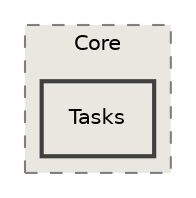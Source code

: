 digraph "/home/runner/work/Radium-Engine/Radium-Engine/src/Radium-Engine/src/Core/Tasks"
{
 // INTERACTIVE_SVG=YES
 // LATEX_PDF_SIZE
  edge [fontname="Helvetica",fontsize="10",labelfontname="Helvetica",labelfontsize="10"];
  node [fontname="Helvetica",fontsize="10",shape=record];
  compound=true
  subgraph clusterdir_a2f0e5642e47e7ed59fe0f0829eafb5f {
    graph [ bgcolor="#eae7e0", pencolor="grey50", style="filled,dashed,", label="Core", fontname="Helvetica", fontsize="10", URL="dir_a2f0e5642e47e7ed59fe0f0829eafb5f.html"]
  dir_6e64eaae7c83dd6a6b1a1e366964c0d6 [shape=box, label="Tasks", style="filled,bold,", fillcolor="#eae7e0", color="grey25", URL="dir_6e64eaae7c83dd6a6b1a1e366964c0d6.html"];
  }
}
